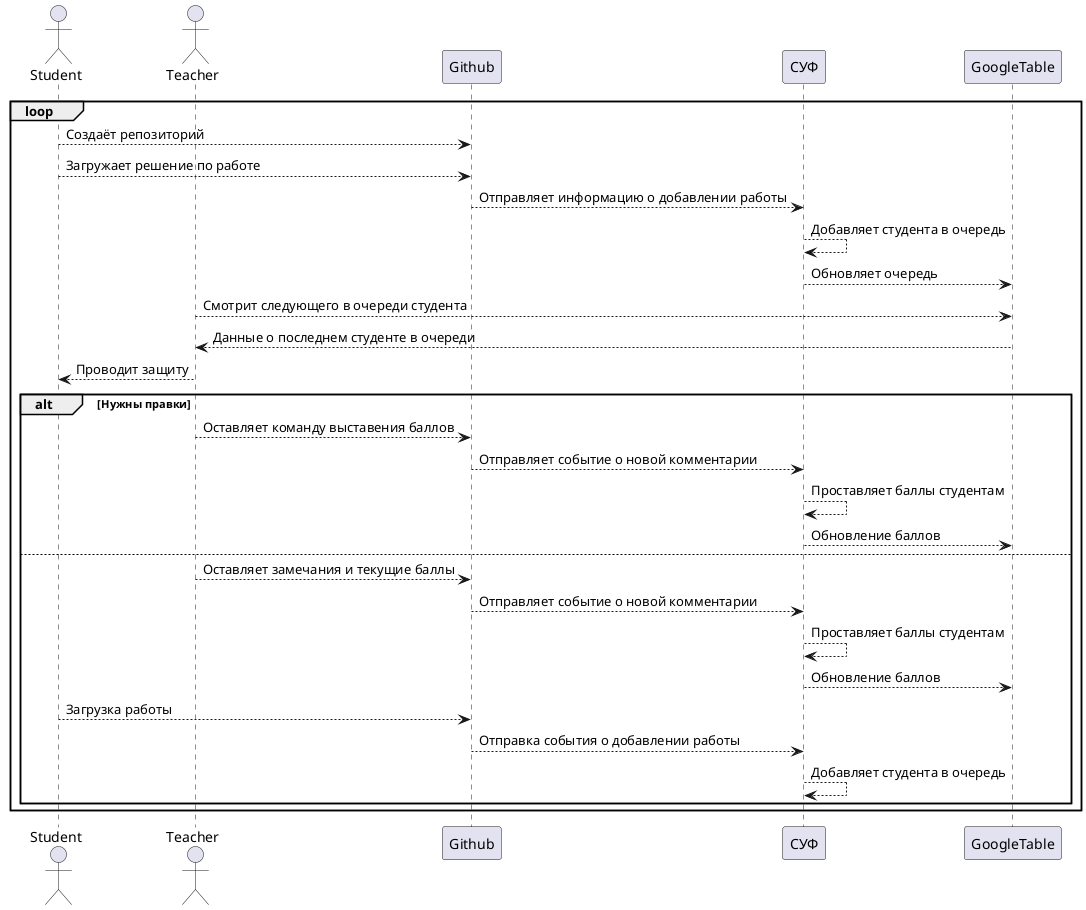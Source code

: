 @startuml Subject lesson

actor Student
actor Teacher

loop 
    Student --> Github : Создаёт репозиторий
    Student --> Github : Загружает решение по работе
    Github --> СУФ : Отправляет информацию о добавлении работы
    СУФ --> СУФ : Добавляет студента в очередь
    СУФ --> GoogleTable : Обновляет очередь

    Teacher --> GoogleTable : Смотрит следующего в очереди студента
    GoogleTable --> Teacher : Данные о последнем студенте в очереди

    Teacher --> Student : Проводит защиту

    alt Нужны правки
        Teacher --> Github : Оставляет команду выставения баллов
        Github --> СУФ : Отправляет событие о новой комментарии
        СУФ --> СУФ : Проставляет баллы студентам
        СУФ --> GoogleTable : Обновление баллов
    else
        Teacher --> Github : Оставляет замечания и текущие баллы
        Github --> СУФ : Отправляет событие о новой комментарии
        СУФ --> СУФ : Проставляет баллы студентам
        СУФ --> GoogleTable : Обновление баллов
        Student --> Github : Загрузка работы
        Github --> СУФ : Отправка события о добавлении работы
        СУФ --> СУФ : Добавляет студента в очередь

        
    end
end

@enduml